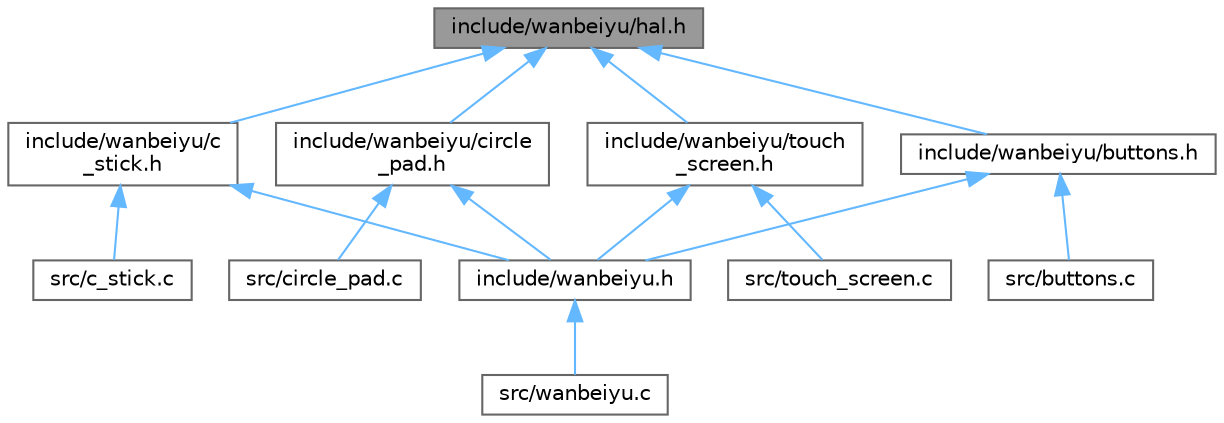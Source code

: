digraph "include/wanbeiyu/hal.h"
{
 // LATEX_PDF_SIZE
  bgcolor="transparent";
  edge [fontname=Helvetica,fontsize=10,labelfontname=Helvetica,labelfontsize=10];
  node [fontname=Helvetica,fontsize=10,shape=box,height=0.2,width=0.4];
  Node1 [id="Node000001",label="include/wanbeiyu/hal.h",height=0.2,width=0.4,color="gray40", fillcolor="grey60", style="filled", fontcolor="black",tooltip=" "];
  Node1 -> Node2 [id="edge1_Node000001_Node000002",dir="back",color="steelblue1",style="solid",tooltip=" "];
  Node2 [id="Node000002",label="include/wanbeiyu/buttons.h",height=0.2,width=0.4,color="grey40", fillcolor="white", style="filled",URL="$buttons_8h.html",tooltip=" "];
  Node2 -> Node3 [id="edge2_Node000002_Node000003",dir="back",color="steelblue1",style="solid",tooltip=" "];
  Node3 [id="Node000003",label="include/wanbeiyu.h",height=0.2,width=0.4,color="grey40", fillcolor="white", style="filled",URL="$wanbeiyu_8h.html",tooltip=" "];
  Node3 -> Node4 [id="edge3_Node000003_Node000004",dir="back",color="steelblue1",style="solid",tooltip=" "];
  Node4 [id="Node000004",label="src/wanbeiyu.c",height=0.2,width=0.4,color="grey40", fillcolor="white", style="filled",URL="$wanbeiyu_8c.html",tooltip=" "];
  Node2 -> Node5 [id="edge4_Node000002_Node000005",dir="back",color="steelblue1",style="solid",tooltip=" "];
  Node5 [id="Node000005",label="src/buttons.c",height=0.2,width=0.4,color="grey40", fillcolor="white", style="filled",URL="$buttons_8c.html",tooltip=" "];
  Node1 -> Node6 [id="edge5_Node000001_Node000006",dir="back",color="steelblue1",style="solid",tooltip=" "];
  Node6 [id="Node000006",label="include/wanbeiyu/c\l_stick.h",height=0.2,width=0.4,color="grey40", fillcolor="white", style="filled",URL="$c__stick_8h.html",tooltip=" "];
  Node6 -> Node3 [id="edge6_Node000006_Node000003",dir="back",color="steelblue1",style="solid",tooltip=" "];
  Node6 -> Node7 [id="edge7_Node000006_Node000007",dir="back",color="steelblue1",style="solid",tooltip=" "];
  Node7 [id="Node000007",label="src/c_stick.c",height=0.2,width=0.4,color="grey40", fillcolor="white", style="filled",URL="$c__stick_8c.html",tooltip=" "];
  Node1 -> Node8 [id="edge8_Node000001_Node000008",dir="back",color="steelblue1",style="solid",tooltip=" "];
  Node8 [id="Node000008",label="include/wanbeiyu/circle\l_pad.h",height=0.2,width=0.4,color="grey40", fillcolor="white", style="filled",URL="$circle__pad_8h.html",tooltip=" "];
  Node8 -> Node3 [id="edge9_Node000008_Node000003",dir="back",color="steelblue1",style="solid",tooltip=" "];
  Node8 -> Node9 [id="edge10_Node000008_Node000009",dir="back",color="steelblue1",style="solid",tooltip=" "];
  Node9 [id="Node000009",label="src/circle_pad.c",height=0.2,width=0.4,color="grey40", fillcolor="white", style="filled",URL="$circle__pad_8c.html",tooltip=" "];
  Node1 -> Node10 [id="edge11_Node000001_Node000010",dir="back",color="steelblue1",style="solid",tooltip=" "];
  Node10 [id="Node000010",label="include/wanbeiyu/touch\l_screen.h",height=0.2,width=0.4,color="grey40", fillcolor="white", style="filled",URL="$touch__screen_8h.html",tooltip=" "];
  Node10 -> Node3 [id="edge12_Node000010_Node000003",dir="back",color="steelblue1",style="solid",tooltip=" "];
  Node10 -> Node11 [id="edge13_Node000010_Node000011",dir="back",color="steelblue1",style="solid",tooltip=" "];
  Node11 [id="Node000011",label="src/touch_screen.c",height=0.2,width=0.4,color="grey40", fillcolor="white", style="filled",URL="$touch__screen_8c.html",tooltip=" "];
}
